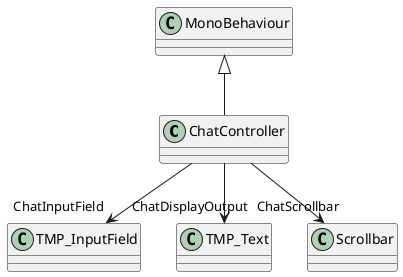 @startuml
class ChatController {
}
MonoBehaviour <|-- ChatController
ChatController --> "ChatInputField" TMP_InputField
ChatController --> "ChatDisplayOutput" TMP_Text
ChatController --> "ChatScrollbar" Scrollbar
@enduml
